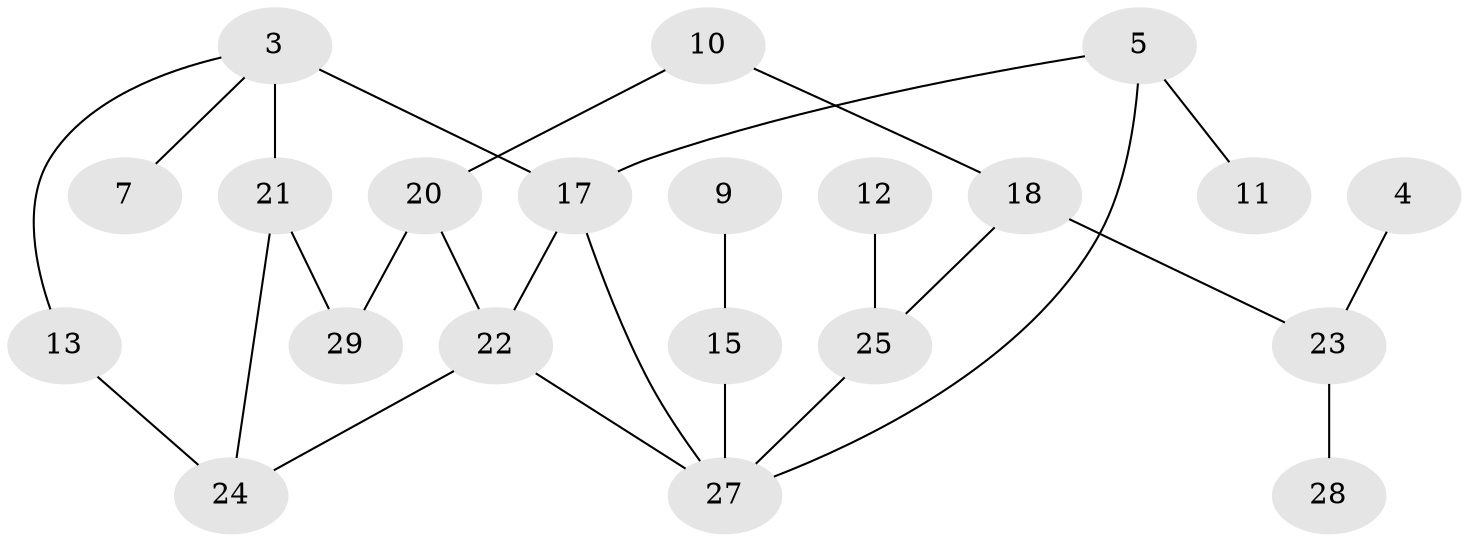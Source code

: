 // original degree distribution, {2: 0.3220338983050847, 1: 0.2542372881355932, 4: 0.0847457627118644, 0: 0.13559322033898305, 3: 0.15254237288135594, 5: 0.03389830508474576, 6: 0.01694915254237288}
// Generated by graph-tools (version 1.1) at 2025/25/03/09/25 03:25:22]
// undirected, 21 vertices, 26 edges
graph export_dot {
graph [start="1"]
  node [color=gray90,style=filled];
  3;
  4;
  5;
  7;
  9;
  10;
  11;
  12;
  13;
  15;
  17;
  18;
  20;
  21;
  22;
  23;
  24;
  25;
  27;
  28;
  29;
  3 -- 7 [weight=1.0];
  3 -- 13 [weight=1.0];
  3 -- 17 [weight=2.0];
  3 -- 21 [weight=1.0];
  4 -- 23 [weight=1.0];
  5 -- 11 [weight=1.0];
  5 -- 17 [weight=1.0];
  5 -- 27 [weight=1.0];
  9 -- 15 [weight=1.0];
  10 -- 18 [weight=1.0];
  10 -- 20 [weight=1.0];
  12 -- 25 [weight=1.0];
  13 -- 24 [weight=1.0];
  15 -- 27 [weight=1.0];
  17 -- 22 [weight=1.0];
  17 -- 27 [weight=1.0];
  18 -- 23 [weight=1.0];
  18 -- 25 [weight=1.0];
  20 -- 22 [weight=2.0];
  20 -- 29 [weight=2.0];
  21 -- 24 [weight=1.0];
  21 -- 29 [weight=1.0];
  22 -- 24 [weight=1.0];
  22 -- 27 [weight=1.0];
  23 -- 28 [weight=1.0];
  25 -- 27 [weight=1.0];
}
